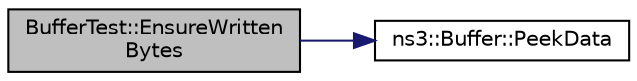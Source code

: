 digraph "BufferTest::EnsureWrittenBytes"
{
  edge [fontname="Helvetica",fontsize="10",labelfontname="Helvetica",labelfontsize="10"];
  node [fontname="Helvetica",fontsize="10",shape=record];
  rankdir="LR";
  Node1 [label="BufferTest::EnsureWritten\lBytes",height=0.2,width=0.4,color="black", fillcolor="grey75", style="filled", fontcolor="black"];
  Node1 -> Node2 [color="midnightblue",fontsize="10",style="solid"];
  Node2 [label="ns3::Buffer::PeekData",height=0.2,width=0.4,color="black", fillcolor="white", style="filled",URL="$da/d85/classns3_1_1Buffer.html#a07800b41f95ec9c5bfdfae624b9351b0"];
}
